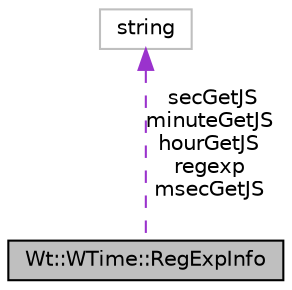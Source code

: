 digraph "Wt::WTime::RegExpInfo"
{
 // LATEX_PDF_SIZE
  edge [fontname="Helvetica",fontsize="10",labelfontname="Helvetica",labelfontsize="10"];
  node [fontname="Helvetica",fontsize="10",shape=record];
  Node1 [label="Wt::WTime::RegExpInfo",height=0.2,width=0.4,color="black", fillcolor="grey75", style="filled", fontcolor="black",tooltip=" "];
  Node2 -> Node1 [dir="back",color="darkorchid3",fontsize="10",style="dashed",label=" secGetJS\nminuteGetJS\nhourGetJS\nregexp\nmsecGetJS" ];
  Node2 [label="string",height=0.2,width=0.4,color="grey75", fillcolor="white", style="filled",tooltip=" "];
}
